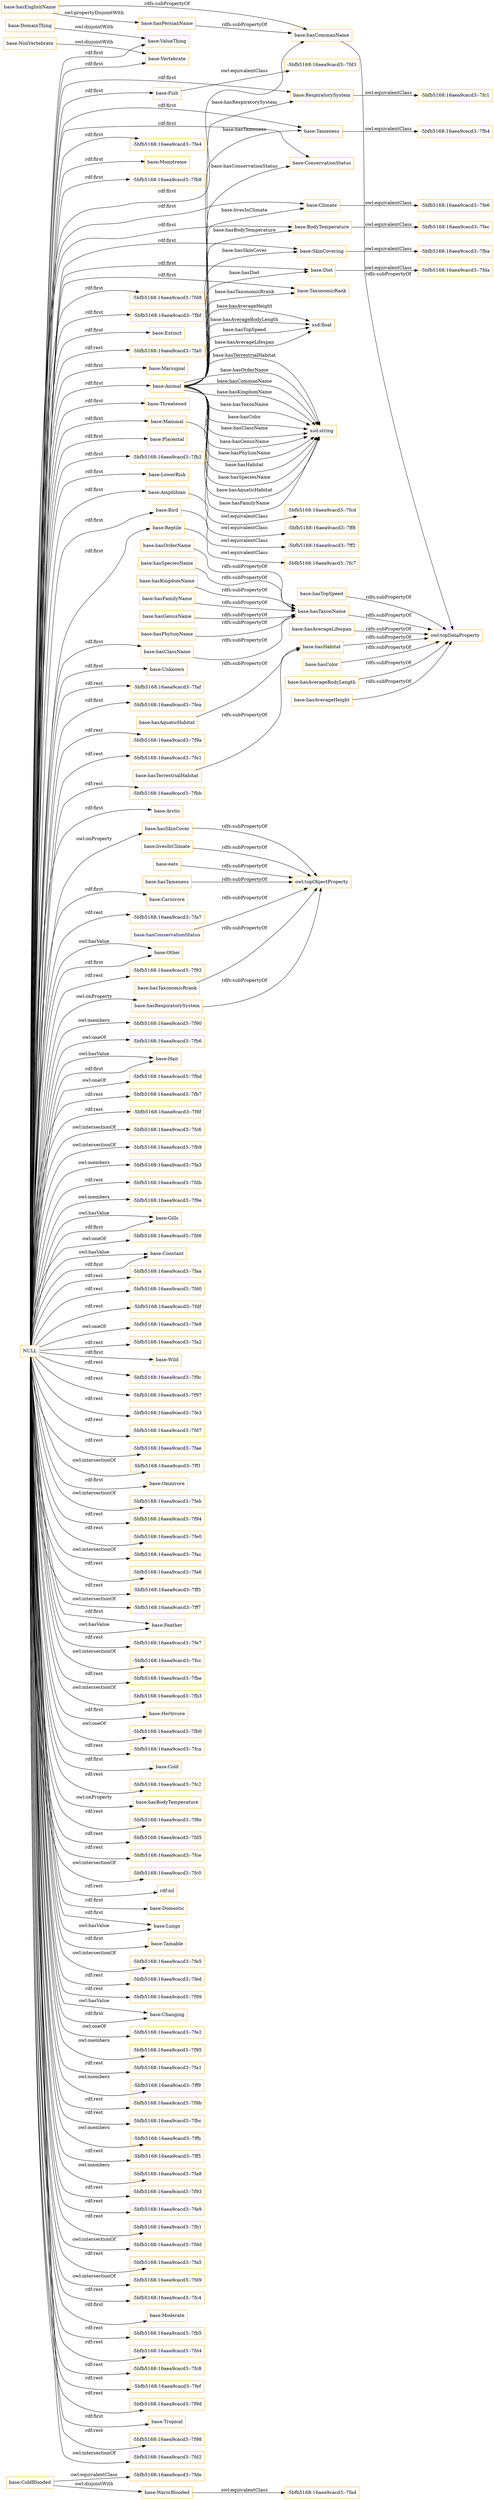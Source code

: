 digraph ar2dtool_diagram { 
rankdir=LR;
size="1501"
node [shape = rectangle, color="orange"]; "-5bfb5168:16aea9cacd3:-7fde" "-5bfb5168:16aea9cacd3:-7fe4" "base:Monotreme" "-5bfb5168:16aea9cacd3:-7fb8" "base:Fish" "base:TaxonomicRank" "-5bfb5168:16aea9cacd3:-7fd8" "-5bfb5168:16aea9cacd3:-7fbf" "base:ConservationStatus" "base:DomainThing" "base:Extinct" "base:ValueThing" "base:Marsupial" "base:Mammal" "base:Threatened" "base:Amphibian" "base:RespiratorySystem" "base:Tameness" "base:Placental" "-5bfb5168:16aea9cacd3:-7ff8" "base:ColdBlooded" "-5bfb5168:16aea9cacd3:-7fec" "-5bfb5168:16aea9cacd3:-7fb2" "base:LowerRisk" "base:Climate" "base:Bird" "-5bfb5168:16aea9cacd3:-7fba" "base:Reptile" "base:BodyTemperature" "base:SkinCovering" "-5bfb5168:16aea9cacd3:-7fda" "base:Unknown" "base:Vertebrate" "base:NonVertebrate" "-5bfb5168:16aea9cacd3:-7fb4" "-5bfb5168:16aea9cacd3:-7fc7" "-5bfb5168:16aea9cacd3:-7fc1" "-5bfb5168:16aea9cacd3:-7fad" "-5bfb5168:16aea9cacd3:-7fcd" "-5bfb5168:16aea9cacd3:-7fd3" "-5bfb5168:16aea9cacd3:-7fe6" "-5bfb5168:16aea9cacd3:-7ff2" "base:Diet" "base:Animal" "-5bfb5168:16aea9cacd3:-7fea" "base:WarmBlooded" ; /*classes style*/
	"base:livesInClimate" -> "owl:topObjectProperty" [ label = "rdfs:subPropertyOf" ];
	"base:BodyTemperature" -> "-5bfb5168:16aea9cacd3:-7fec" [ label = "owl:equivalentClass" ];
	"base:hasClassName" -> "base:hasTaxonName" [ label = "rdfs:subPropertyOf" ];
	"base:ColdBlooded" -> "base:WarmBlooded" [ label = "owl:disjointWith" ];
	"base:ColdBlooded" -> "-5bfb5168:16aea9cacd3:-7fde" [ label = "owl:equivalentClass" ];
	"base:eats" -> "owl:topObjectProperty" [ label = "rdfs:subPropertyOf" ];
	"base:Mammal" -> "-5bfb5168:16aea9cacd3:-7fcd" [ label = "owl:equivalentClass" ];
	"base:Fish" -> "-5bfb5168:16aea9cacd3:-7fd3" [ label = "owl:equivalentClass" ];
	"base:WarmBlooded" -> "-5bfb5168:16aea9cacd3:-7fad" [ label = "owl:equivalentClass" ];
	"base:SkinCovering" -> "-5bfb5168:16aea9cacd3:-7fba" [ label = "owl:equivalentClass" ];
	"base:DomainThing" -> "base:ValueThing" [ label = "owl:disjointWith" ];
	"base:hasAverageHeight" -> "owl:topDataProperty" [ label = "rdfs:subPropertyOf" ];
	"base:hasTameness" -> "owl:topObjectProperty" [ label = "rdfs:subPropertyOf" ];
	"base:hasTopSpeed" -> "owl:topDataProperty" [ label = "rdfs:subPropertyOf" ];
	"base:hasOrderName" -> "base:hasTaxonName" [ label = "rdfs:subPropertyOf" ];
	"base:RespiratorySystem" -> "-5bfb5168:16aea9cacd3:-7fc1" [ label = "owl:equivalentClass" ];
	"base:hasTerrestrialHabitat" -> "base:hasHabitat" [ label = "rdfs:subPropertyOf" ];
	"base:Amphibian" -> "-5bfb5168:16aea9cacd3:-7ff8" [ label = "owl:equivalentClass" ];
	"base:hasTaxonName" -> "owl:topDataProperty" [ label = "rdfs:subPropertyOf" ];
	"base:hasAverageLifespan" -> "owl:topDataProperty" [ label = "rdfs:subPropertyOf" ];
	"base:hasConservationStatus" -> "owl:topObjectProperty" [ label = "rdfs:subPropertyOf" ];
	"base:hasCommanName" -> "owl:topDataProperty" [ label = "rdfs:subPropertyOf" ];
	"base:Tameness" -> "-5bfb5168:16aea9cacd3:-7fb4" [ label = "owl:equivalentClass" ];
	"base:hasSpeciesName" -> "base:hasTaxonName" [ label = "rdfs:subPropertyOf" ];
	"base:hasEnglishName" -> "base:hasPersianName" [ label = "owl:propertyDisjointWith" ];
	"base:hasEnglishName" -> "base:hasCommanName" [ label = "rdfs:subPropertyOf" ];
	"NULL" -> "-5bfb5168:16aea9cacd3:-7fbb" [ label = "rdf:rest" ];
	"NULL" -> "base:Arctic" [ label = "rdf:first" ];
	"NULL" -> "base:Carnivore" [ label = "rdf:first" ];
	"NULL" -> "base:Climate" [ label = "rdf:first" ];
	"NULL" -> "-5bfb5168:16aea9cacd3:-7fe4" [ label = "rdf:first" ];
	"NULL" -> "-5bfb5168:16aea9cacd3:-7fa7" [ label = "rdf:rest" ];
	"NULL" -> "base:Other" [ label = "rdf:first" ];
	"NULL" -> "-5bfb5168:16aea9cacd3:-7f92" [ label = "rdf:rest" ];
	"NULL" -> "base:hasRespiratorySystem" [ label = "owl:onProperty" ];
	"NULL" -> "-5bfb5168:16aea9cacd3:-7f90" [ label = "owl:members" ];
	"NULL" -> "-5bfb5168:16aea9cacd3:-7fb6" [ label = "owl:oneOf" ];
	"NULL" -> "base:hasClassName" [ label = "rdf:first" ];
	"NULL" -> "base:Mammal" [ label = "rdf:first" ];
	"NULL" -> "base:Hair" [ label = "owl:hasValue" ];
	"NULL" -> "-5bfb5168:16aea9cacd3:-7fbd" [ label = "owl:oneOf" ];
	"NULL" -> "-5bfb5168:16aea9cacd3:-7fb7" [ label = "rdf:rest" ];
	"NULL" -> "base:SkinCovering" [ label = "rdf:first" ];
	"NULL" -> "-5bfb5168:16aea9cacd3:-7f8f" [ label = "rdf:rest" ];
	"NULL" -> "-5bfb5168:16aea9cacd3:-7fbf" [ label = "rdf:first" ];
	"NULL" -> "-5bfb5168:16aea9cacd3:-7fc6" [ label = "owl:intersectionOf" ];
	"NULL" -> "-5bfb5168:16aea9cacd3:-7fb9" [ label = "owl:intersectionOf" ];
	"NULL" -> "-5bfb5168:16aea9cacd3:-7fa3" [ label = "owl:members" ];
	"NULL" -> "-5bfb5168:16aea9cacd3:-7fdb" [ label = "rdf:rest" ];
	"NULL" -> "base:Amphibian" [ label = "rdf:first" ];
	"NULL" -> "-5bfb5168:16aea9cacd3:-7f9e" [ label = "owl:members" ];
	"NULL" -> "base:ValueThing" [ label = "rdf:first" ];
	"NULL" -> "base:Gills" [ label = "owl:hasValue" ];
	"NULL" -> "-5bfb5168:16aea9cacd3:-7fd6" [ label = "owl:oneOf" ];
	"NULL" -> "base:Constant" [ label = "owl:hasValue" ];
	"NULL" -> "base:Animal" [ label = "rdf:first" ];
	"NULL" -> "-5bfb5168:16aea9cacd3:-7faa" [ label = "rdf:rest" ];
	"NULL" -> "-5bfb5168:16aea9cacd3:-7fd0" [ label = "rdf:rest" ];
	"NULL" -> "-5bfb5168:16aea9cacd3:-7fdf" [ label = "rdf:rest" ];
	"NULL" -> "-5bfb5168:16aea9cacd3:-7fe8" [ label = "owl:oneOf" ];
	"NULL" -> "-5bfb5168:16aea9cacd3:-7fa2" [ label = "rdf:rest" ];
	"NULL" -> "-5bfb5168:16aea9cacd3:-7fd8" [ label = "rdf:first" ];
	"NULL" -> "base:Wild" [ label = "rdf:first" ];
	"NULL" -> "-5bfb5168:16aea9cacd3:-7f9c" [ label = "rdf:rest" ];
	"NULL" -> "-5bfb5168:16aea9cacd3:-7f97" [ label = "rdf:rest" ];
	"NULL" -> "-5bfb5168:16aea9cacd3:-7fe3" [ label = "rdf:rest" ];
	"NULL" -> "base:Extinct" [ label = "rdf:first" ];
	"NULL" -> "-5bfb5168:16aea9cacd3:-7fd7" [ label = "rdf:rest" ];
	"NULL" -> "-5bfb5168:16aea9cacd3:-7fae" [ label = "rdf:rest" ];
	"NULL" -> "base:TaxonomicRank" [ label = "rdf:first" ];
	"NULL" -> "-5bfb5168:16aea9cacd3:-7ff1" [ label = "owl:intersectionOf" ];
	"NULL" -> "base:Omnivore" [ label = "rdf:first" ];
	"NULL" -> "-5bfb5168:16aea9cacd3:-7feb" [ label = "owl:intersectionOf" ];
	"NULL" -> "-5bfb5168:16aea9cacd3:-7f94" [ label = "rdf:rest" ];
	"NULL" -> "-5bfb5168:16aea9cacd3:-7fe0" [ label = "rdf:rest" ];
	"NULL" -> "base:Constant" [ label = "rdf:first" ];
	"NULL" -> "-5bfb5168:16aea9cacd3:-7fac" [ label = "owl:intersectionOf" ];
	"NULL" -> "-5bfb5168:16aea9cacd3:-7fa6" [ label = "rdf:rest" ];
	"NULL" -> "-5bfb5168:16aea9cacd3:-7ff3" [ label = "rdf:rest" ];
	"NULL" -> "-5bfb5168:16aea9cacd3:-7ff7" [ label = "owl:intersectionOf" ];
	"NULL" -> "base:Placental" [ label = "rdf:first" ];
	"NULL" -> "base:Feather" [ label = "rdf:first" ];
	"NULL" -> "-5bfb5168:16aea9cacd3:-7fe7" [ label = "rdf:rest" ];
	"NULL" -> "-5bfb5168:16aea9cacd3:-7fcc" [ label = "owl:intersectionOf" ];
	"NULL" -> "-5bfb5168:16aea9cacd3:-7fbe" [ label = "rdf:rest" ];
	"NULL" -> "base:Marsupial" [ label = "rdf:first" ];
	"NULL" -> "-5bfb5168:16aea9cacd3:-7fb3" [ label = "owl:intersectionOf" ];
	"NULL" -> "base:Herbivore" [ label = "rdf:first" ];
	"NULL" -> "-5bfb5168:16aea9cacd3:-7fb0" [ label = "owl:oneOf" ];
	"NULL" -> "-5bfb5168:16aea9cacd3:-7fca" [ label = "rdf:rest" ];
	"NULL" -> "base:Cold" [ label = "rdf:first" ];
	"NULL" -> "-5bfb5168:16aea9cacd3:-7fc2" [ label = "rdf:rest" ];
	"NULL" -> "-5bfb5168:16aea9cacd3:-7fb8" [ label = "rdf:first" ];
	"NULL" -> "base:Threatened" [ label = "rdf:first" ];
	"NULL" -> "base:hasBodyTemperature" [ label = "owl:onProperty" ];
	"NULL" -> "-5bfb5168:16aea9cacd3:-7f8e" [ label = "rdf:rest" ];
	"NULL" -> "-5bfb5168:16aea9cacd3:-7fd5" [ label = "rdf:rest" ];
	"NULL" -> "-5bfb5168:16aea9cacd3:-7fce" [ label = "rdf:rest" ];
	"NULL" -> "-5bfb5168:16aea9cacd3:-7fc0" [ label = "owl:intersectionOf" ];
	"NULL" -> "rdf:nil" [ label = "rdf:rest" ];
	"NULL" -> "base:Domestic" [ label = "rdf:first" ];
	"NULL" -> "base:Lungs" [ label = "rdf:first" ];
	"NULL" -> "base:Tamable" [ label = "rdf:first" ];
	"NULL" -> "base:Diet" [ label = "rdf:first" ];
	"NULL" -> "-5bfb5168:16aea9cacd3:-7fe5" [ label = "owl:intersectionOf" ];
	"NULL" -> "-5bfb5168:16aea9cacd3:-7fed" [ label = "rdf:rest" ];
	"NULL" -> "-5bfb5168:16aea9cacd3:-7f99" [ label = "rdf:rest" ];
	"NULL" -> "base:Gills" [ label = "rdf:first" ];
	"NULL" -> "-5bfb5168:16aea9cacd3:-7fea" [ label = "rdf:first" ];
	"NULL" -> "base:Changing" [ label = "owl:hasValue" ];
	"NULL" -> "-5bfb5168:16aea9cacd3:-7fe2" [ label = "owl:oneOf" ];
	"NULL" -> "-5bfb5168:16aea9cacd3:-7f95" [ label = "owl:members" ];
	"NULL" -> "-5bfb5168:16aea9cacd3:-7fa1" [ label = "rdf:rest" ];
	"NULL" -> "base:Tameness" [ label = "rdf:first" ];
	"NULL" -> "base:LowerRisk" [ label = "rdf:first" ];
	"NULL" -> "-5bfb5168:16aea9cacd3:-7ff9" [ label = "owl:members" ];
	"NULL" -> "base:Changing" [ label = "rdf:first" ];
	"NULL" -> "-5bfb5168:16aea9cacd3:-7f9b" [ label = "rdf:rest" ];
	"NULL" -> "-5bfb5168:16aea9cacd3:-7fbc" [ label = "rdf:rest" ];
	"NULL" -> "-5bfb5168:16aea9cacd3:-7ffb" [ label = "owl:members" ];
	"NULL" -> "base:Reptile" [ label = "rdf:first" ];
	"NULL" -> "-5bfb5168:16aea9cacd3:-7ff5" [ label = "rdf:rest" ];
	"NULL" -> "-5bfb5168:16aea9cacd3:-7fa8" [ label = "owl:members" ];
	"NULL" -> "base:hasSkinCover" [ label = "owl:onProperty" ];
	"NULL" -> "-5bfb5168:16aea9cacd3:-7f93" [ label = "rdf:rest" ];
	"NULL" -> "base:Fish" [ label = "rdf:first" ];
	"NULL" -> "-5bfb5168:16aea9cacd3:-7fe9" [ label = "rdf:rest" ];
	"NULL" -> "-5bfb5168:16aea9cacd3:-7fb1" [ label = "rdf:rest" ];
	"NULL" -> "-5bfb5168:16aea9cacd3:-7fdd" [ label = "owl:intersectionOf" ];
	"NULL" -> "base:Bird" [ label = "rdf:first" ];
	"NULL" -> "-5bfb5168:16aea9cacd3:-7fa5" [ label = "rdf:rest" ];
	"NULL" -> "base:hasCommanName" [ label = "rdf:first" ];
	"NULL" -> "-5bfb5168:16aea9cacd3:-7fd9" [ label = "owl:intersectionOf" ];
	"NULL" -> "-5bfb5168:16aea9cacd3:-7fc4" [ label = "rdf:rest" ];
	"NULL" -> "base:BodyTemperature" [ label = "rdf:first" ];
	"NULL" -> "base:Moderate" [ label = "rdf:first" ];
	"NULL" -> "-5bfb5168:16aea9cacd3:-7fb5" [ label = "rdf:rest" ];
	"NULL" -> "base:Other" [ label = "owl:hasValue" ];
	"NULL" -> "base:Feather" [ label = "owl:hasValue" ];
	"NULL" -> "-5bfb5168:16aea9cacd3:-7fd4" [ label = "rdf:rest" ];
	"NULL" -> "base:RespiratorySystem" [ label = "rdf:first" ];
	"NULL" -> "-5bfb5168:16aea9cacd3:-7fc8" [ label = "rdf:rest" ];
	"NULL" -> "-5bfb5168:16aea9cacd3:-7fef" [ label = "rdf:rest" ];
	"NULL" -> "-5bfb5168:16aea9cacd3:-7fb2" [ label = "rdf:first" ];
	"NULL" -> "base:Vertebrate" [ label = "rdf:first" ];
	"NULL" -> "base:ConservationStatus" [ label = "rdf:first" ];
	"NULL" -> "-5bfb5168:16aea9cacd3:-7f9d" [ label = "rdf:rest" ];
	"NULL" -> "base:Monotreme" [ label = "rdf:first" ];
	"NULL" -> "base:Tropical" [ label = "rdf:first" ];
	"NULL" -> "-5bfb5168:16aea9cacd3:-7f98" [ label = "rdf:rest" ];
	"NULL" -> "base:Lungs" [ label = "owl:hasValue" ];
	"NULL" -> "-5bfb5168:16aea9cacd3:-7fd2" [ label = "owl:intersectionOf" ];
	"NULL" -> "base:Unknown" [ label = "rdf:first" ];
	"NULL" -> "-5bfb5168:16aea9cacd3:-7fa0" [ label = "rdf:rest" ];
	"NULL" -> "-5bfb5168:16aea9cacd3:-7faf" [ label = "rdf:rest" ];
	"NULL" -> "-5bfb5168:16aea9cacd3:-7f9a" [ label = "rdf:rest" ];
	"NULL" -> "base:Hair" [ label = "rdf:first" ];
	"NULL" -> "-5bfb5168:16aea9cacd3:-7fe1" [ label = "rdf:rest" ];
	"base:hasColor" -> "owl:topDataProperty" [ label = "rdfs:subPropertyOf" ];
	"base:Reptile" -> "-5bfb5168:16aea9cacd3:-7fc7" [ label = "owl:equivalentClass" ];
	"base:hasTaxonomicRrank" -> "owl:topObjectProperty" [ label = "rdfs:subPropertyOf" ];
	"base:Diet" -> "-5bfb5168:16aea9cacd3:-7fda" [ label = "owl:equivalentClass" ];
	"base:hasPersianName" -> "base:hasCommanName" [ label = "rdfs:subPropertyOf" ];
	"base:NonVertebrate" -> "base:Vertebrate" [ label = "owl:disjointWith" ];
	"base:hasAverageBodyLength" -> "owl:topDataProperty" [ label = "rdfs:subPropertyOf" ];
	"base:hasHabitat" -> "owl:topDataProperty" [ label = "rdfs:subPropertyOf" ];
	"base:Bird" -> "-5bfb5168:16aea9cacd3:-7ff2" [ label = "owl:equivalentClass" ];
	"base:hasKingdomName" -> "base:hasTaxonName" [ label = "rdfs:subPropertyOf" ];
	"base:hasRespiratorySystem" -> "owl:topObjectProperty" [ label = "rdfs:subPropertyOf" ];
	"base:hasFamilyName" -> "base:hasTaxonName" [ label = "rdfs:subPropertyOf" ];
	"base:hasGenusName" -> "base:hasTaxonName" [ label = "rdfs:subPropertyOf" ];
	"base:Climate" -> "-5bfb5168:16aea9cacd3:-7fe6" [ label = "owl:equivalentClass" ];
	"base:hasAquaticHabitat" -> "base:hasHabitat" [ label = "rdfs:subPropertyOf" ];
	"base:hasSkinCover" -> "owl:topObjectProperty" [ label = "rdfs:subPropertyOf" ];
	"base:hasPhylumName" -> "base:hasTaxonName" [ label = "rdfs:subPropertyOf" ];
	"base:Animal" -> "xsd:string" [ label = "base:hasClassName" ];
	"base:Animal" -> "base:Diet" [ label = "base:hasDiet" ];
	"base:Animal" -> "xsd:string" [ label = "base:hasGenusName" ];
	"base:Animal" -> "xsd:string" [ label = "base:hasPhylumName" ];
	"base:Animal" -> "xsd:string" [ label = "base:hasHabitat" ];
	"base:Animal" -> "base:TaxonomicRank" [ label = "base:hasTaxonomicRrank" ];
	"base:Animal" -> "base:Climate" [ label = "base:livesInClimate" ];
	"base:Animal" -> "xsd:float" [ label = "base:hasAverageHeight" ];
	"base:Animal" -> "xsd:string" [ label = "base:hasSpeciesName" ];
	"base:Animal" -> "xsd:float" [ label = "base:hasAverageBodyLength" ];
	"base:Animal" -> "xsd:string" [ label = "base:hasAquaticHabitat" ];
	"base:Animal" -> "base:RespiratorySystem" [ label = "base:hasRespiratorySystem" ];
	"base:Animal" -> "xsd:string" [ label = "base:hasFamilyName" ];
	"base:Animal" -> "base:SkinCovering" [ label = "base:hasSkinCover" ];
	"base:Animal" -> "xsd:string" [ label = "base:hasTerrestrialHabitat" ];
	"base:Animal" -> "base:Tameness" [ label = "base:hasTameness" ];
	"base:Animal" -> "xsd:string" [ label = "base:hasOrderName" ];
	"base:Animal" -> "base:ConservationStatus" [ label = "base:hasConservationStatus" ];
	"base:Animal" -> "xsd:string" [ label = "base:hasCommanName" ];
	"base:Animal" -> "xsd:string" [ label = "base:hasKingdomName" ];
	"base:Animal" -> "xsd:string" [ label = "base:hasTaxonName" ];
	"base:Animal" -> "xsd:float" [ label = "base:hasTopSpeed" ];
	"base:Animal" -> "xsd:float" [ label = "base:hasAverageLifespan" ];
	"base:Animal" -> "base:BodyTemperature" [ label = "base:hasBodyTemperature" ];
	"base:Animal" -> "xsd:string" [ label = "base:hasColor" ];

}
